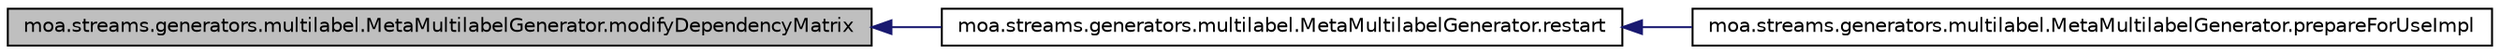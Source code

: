 digraph G
{
  edge [fontname="Helvetica",fontsize="10",labelfontname="Helvetica",labelfontsize="10"];
  node [fontname="Helvetica",fontsize="10",shape=record];
  rankdir=LR;
  Node1 [label="moa.streams.generators.multilabel.MetaMultilabelGenerator.modifyDependencyMatrix",height=0.2,width=0.4,color="black", fillcolor="grey75", style="filled" fontcolor="black"];
  Node1 -> Node2 [dir=back,color="midnightblue",fontsize="10",style="solid",fontname="Helvetica"];
  Node2 [label="moa.streams.generators.multilabel.MetaMultilabelGenerator.restart",height=0.2,width=0.4,color="black", fillcolor="white", style="filled",URL="$classmoa_1_1streams_1_1generators_1_1multilabel_1_1MetaMultilabelGenerator.html#ae3c96350626a916c62bc34de96a62178",tooltip="Restarts this stream."];
  Node2 -> Node3 [dir=back,color="midnightblue",fontsize="10",style="solid",fontname="Helvetica"];
  Node3 [label="moa.streams.generators.multilabel.MetaMultilabelGenerator.prepareForUseImpl",height=0.2,width=0.4,color="black", fillcolor="white", style="filled",URL="$classmoa_1_1streams_1_1generators_1_1multilabel_1_1MetaMultilabelGenerator.html#a7dc1ff268809bb20eb635aed3693d86a",tooltip="This method describes the implementation of how to prepare this object for use."];
}
